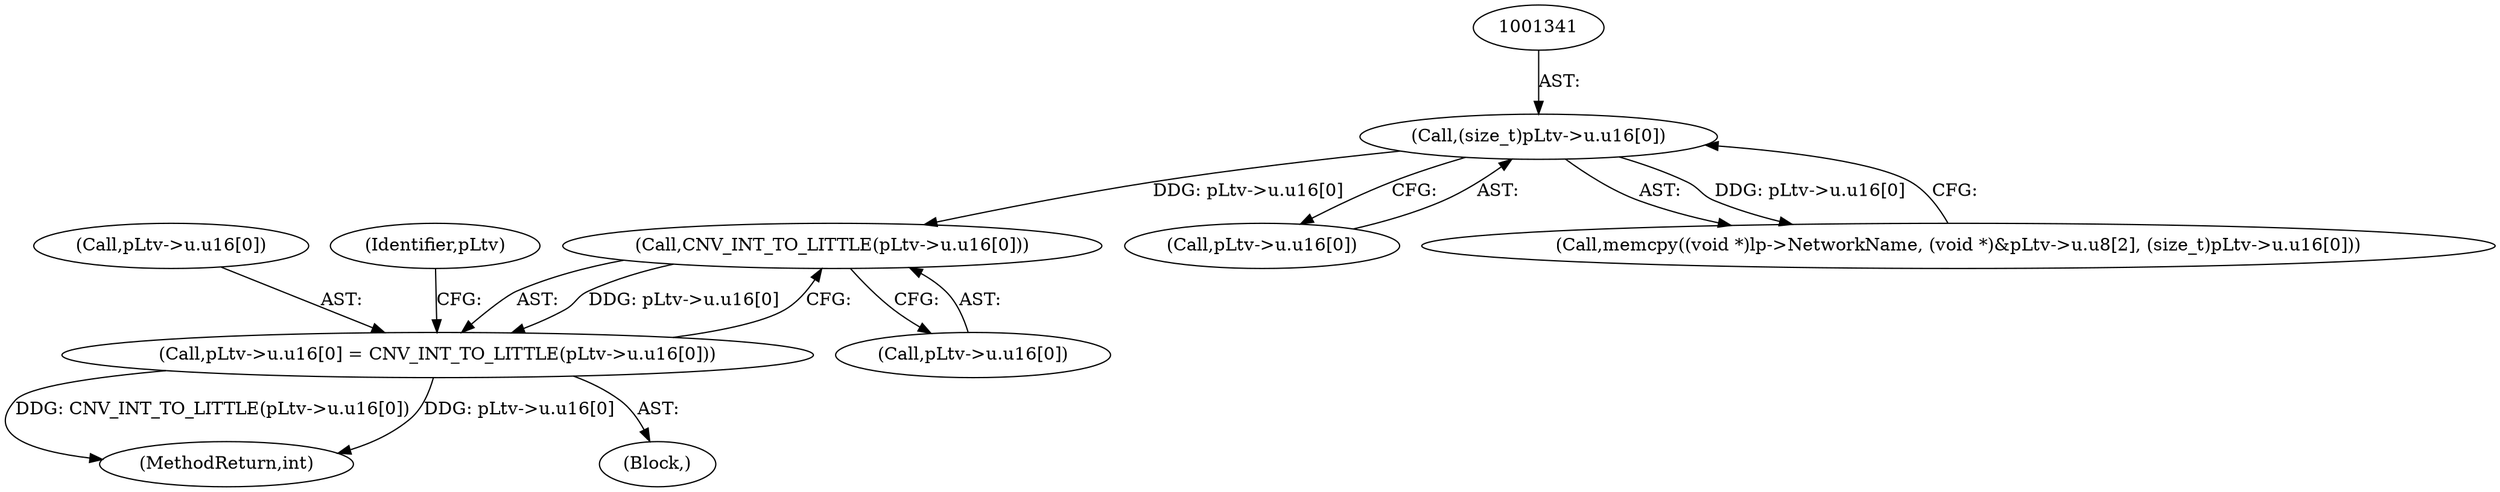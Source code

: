 digraph "0_linux_b5e2f339865fb443107e5b10603e53bbc92dc054_0@array" {
"1001357" [label="(Call,CNV_INT_TO_LITTLE(pLtv->u.u16[0]))"];
"1001340" [label="(Call,(size_t)pLtv->u.u16[0])"];
"1001349" [label="(Call,pLtv->u.u16[0] = CNV_INT_TO_LITTLE(pLtv->u.u16[0]))"];
"1001342" [label="(Call,pLtv->u.u16[0])"];
"1002520" [label="(MethodReturn,int)"];
"1001324" [label="(Call,memcpy((void *)lp->NetworkName, (void *)&pLtv->u.u8[2], (size_t)pLtv->u.u16[0]))"];
"1001357" [label="(Call,CNV_INT_TO_LITTLE(pLtv->u.u16[0]))"];
"1001349" [label="(Call,pLtv->u.u16[0] = CNV_INT_TO_LITTLE(pLtv->u.u16[0]))"];
"1001340" [label="(Call,(size_t)pLtv->u.u16[0])"];
"1001358" [label="(Call,pLtv->u.u16[0])"];
"1001350" [label="(Call,pLtv->u.u16[0])"];
"1000412" [label="(Block,)"];
"1001373" [label="(Identifier,pLtv)"];
"1001357" -> "1001349"  [label="AST: "];
"1001357" -> "1001358"  [label="CFG: "];
"1001358" -> "1001357"  [label="AST: "];
"1001349" -> "1001357"  [label="CFG: "];
"1001357" -> "1001349"  [label="DDG: pLtv->u.u16[0]"];
"1001340" -> "1001357"  [label="DDG: pLtv->u.u16[0]"];
"1001340" -> "1001324"  [label="AST: "];
"1001340" -> "1001342"  [label="CFG: "];
"1001341" -> "1001340"  [label="AST: "];
"1001342" -> "1001340"  [label="AST: "];
"1001324" -> "1001340"  [label="CFG: "];
"1001340" -> "1001324"  [label="DDG: pLtv->u.u16[0]"];
"1001349" -> "1000412"  [label="AST: "];
"1001350" -> "1001349"  [label="AST: "];
"1001373" -> "1001349"  [label="CFG: "];
"1001349" -> "1002520"  [label="DDG: CNV_INT_TO_LITTLE(pLtv->u.u16[0])"];
"1001349" -> "1002520"  [label="DDG: pLtv->u.u16[0]"];
}

